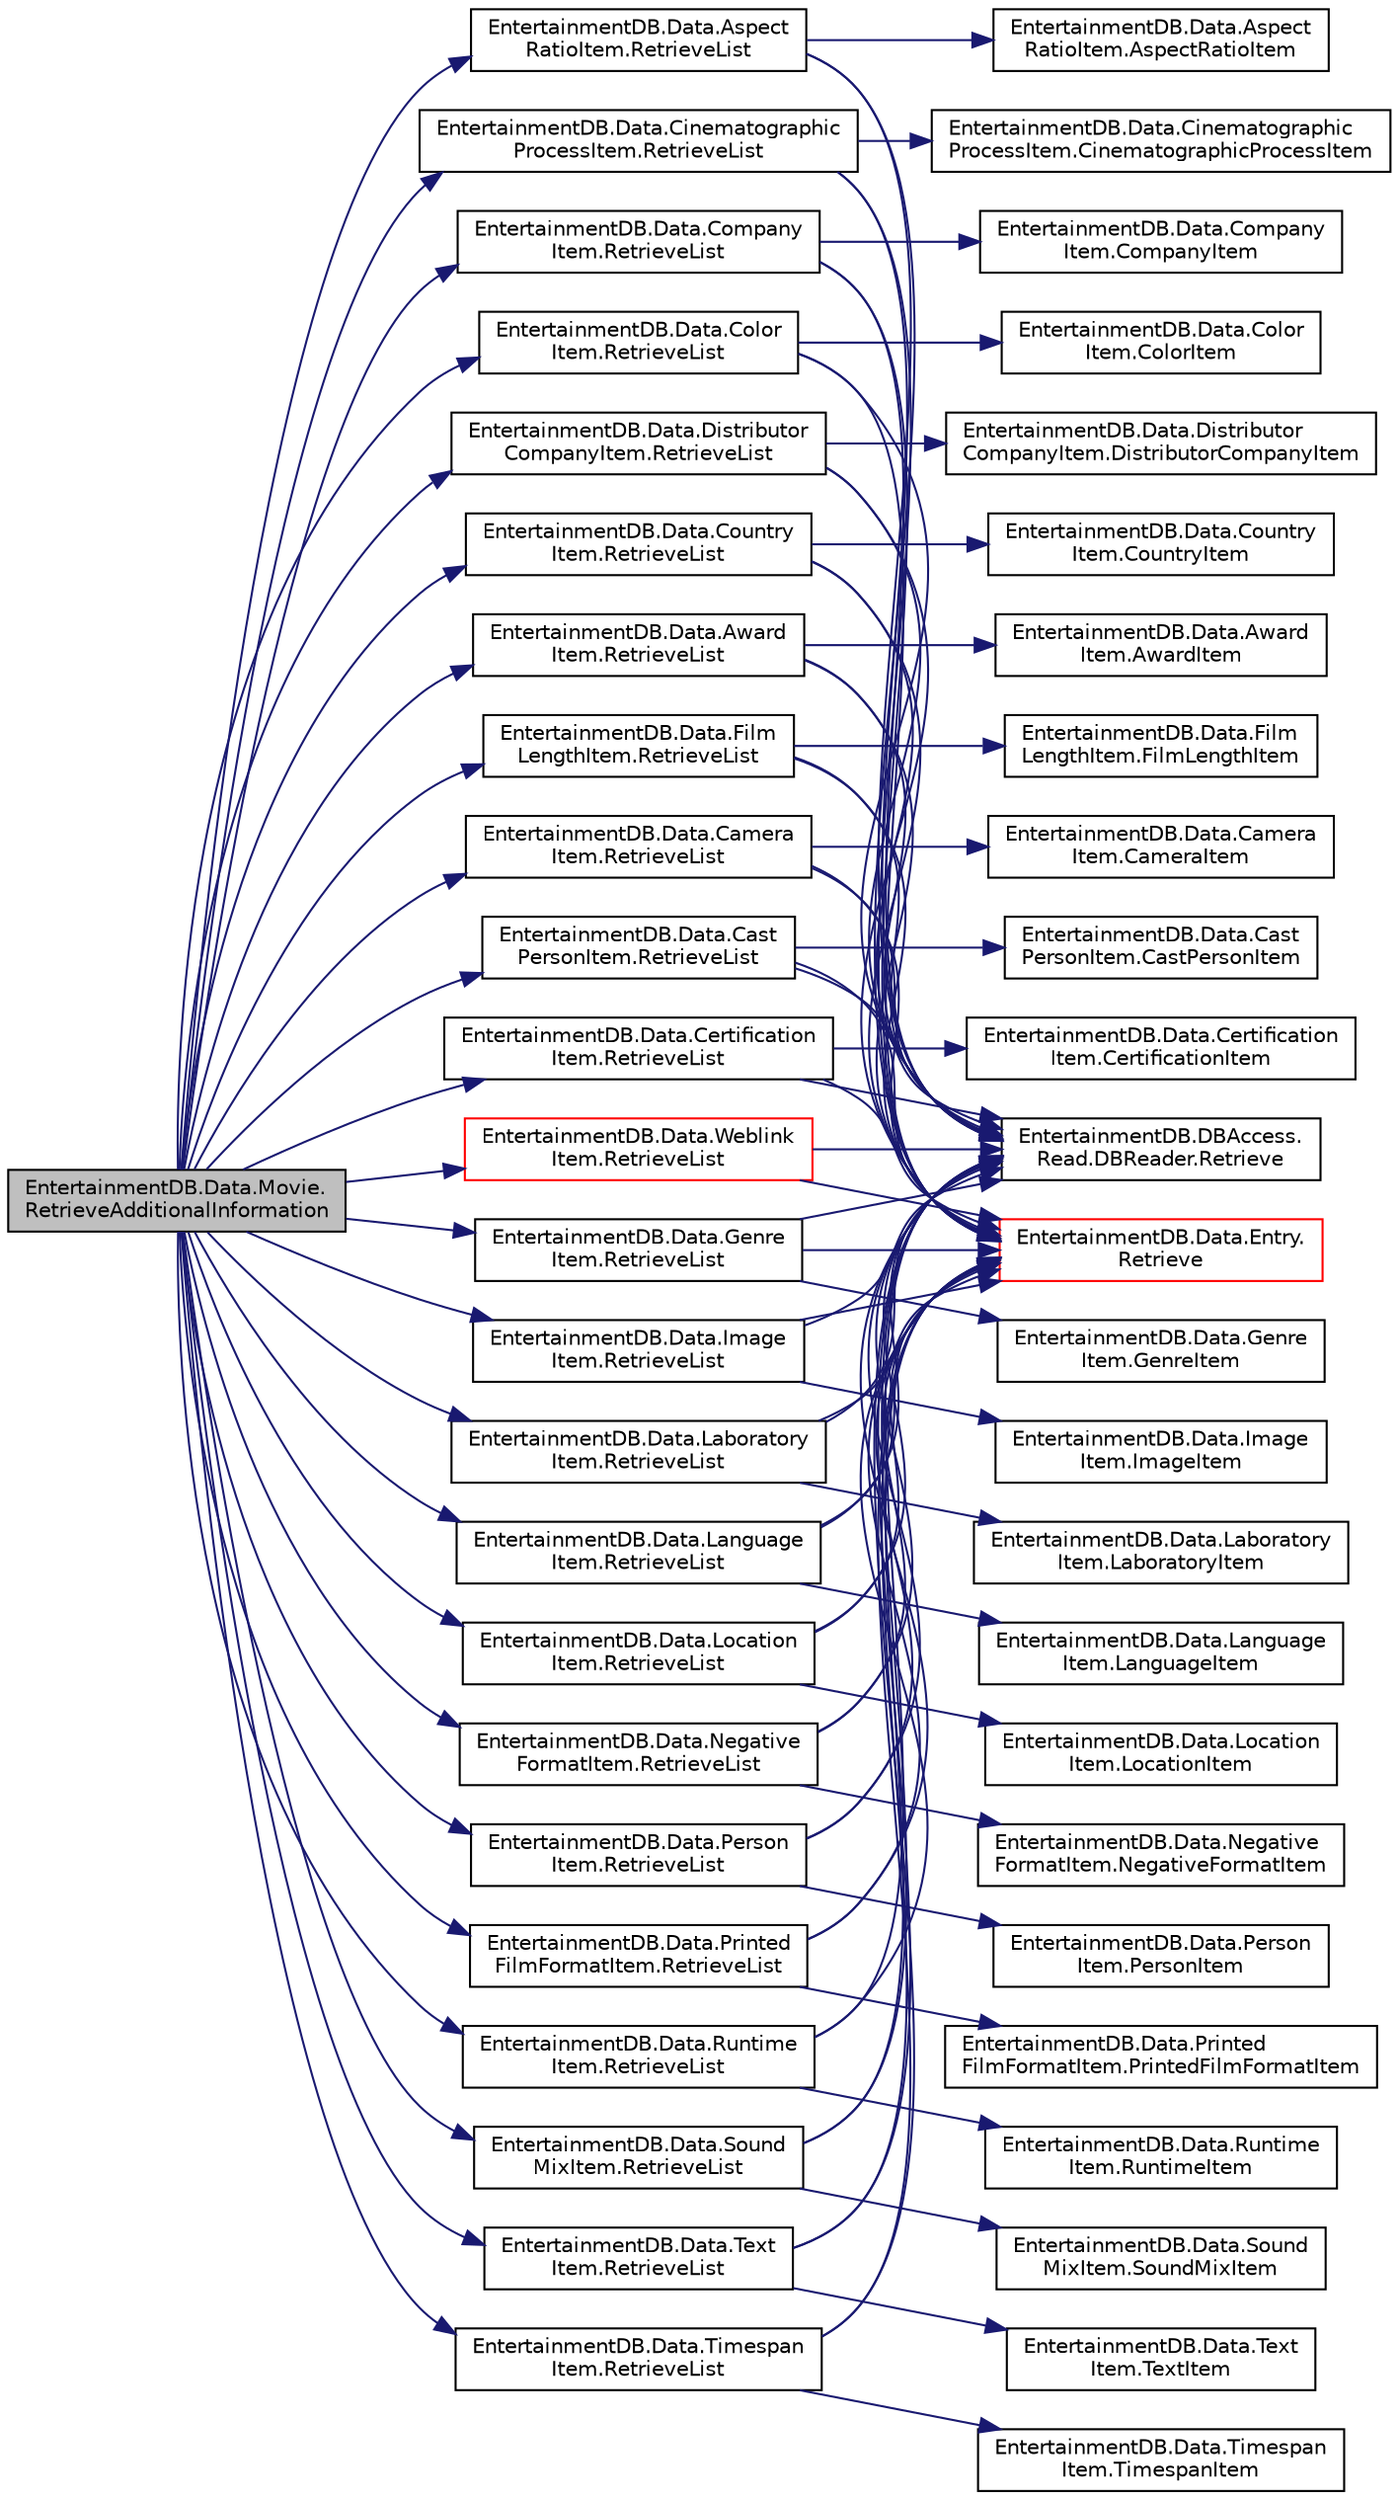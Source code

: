 digraph "EntertainmentDB.Data.Movie.RetrieveAdditionalInformation"
{
 // LATEX_PDF_SIZE
  edge [fontname="Helvetica",fontsize="10",labelfontname="Helvetica",labelfontsize="10"];
  node [fontname="Helvetica",fontsize="10",shape=record];
  rankdir="LR";
  Node1 [label="EntertainmentDB.Data.Movie.\lRetrieveAdditionalInformation",height=0.2,width=0.4,color="black", fillcolor="grey75", style="filled", fontcolor="black",tooltip="Retrieves the additional information of the movie from the database."];
  Node1 -> Node2 [color="midnightblue",fontsize="10",style="solid",fontname="Helvetica"];
  Node2 [label="EntertainmentDB.Data.Aspect\lRatioItem.RetrieveList",height=0.2,width=0.4,color="black", fillcolor="white", style="filled",URL="$df/d14/class_entertainment_d_b_1_1_data_1_1_aspect_ratio_item.html#a97f4a7c9230545f93dc75a6ac10ce515",tooltip="Retrieves a list of aspect ratio items from the database."];
  Node2 -> Node3 [color="midnightblue",fontsize="10",style="solid",fontname="Helvetica"];
  Node3 [label="EntertainmentDB.Data.Aspect\lRatioItem.AspectRatioItem",height=0.2,width=0.4,color="black", fillcolor="white", style="filled",URL="$df/d14/class_entertainment_d_b_1_1_data_1_1_aspect_ratio_item.html#abcda01d6d9517053b3fd2bc23dca4206",tooltip="Initializes an aspect ratio item with an empty id string."];
  Node2 -> Node4 [color="midnightblue",fontsize="10",style="solid",fontname="Helvetica"];
  Node4 [label="EntertainmentDB.Data.Entry.\lRetrieve",height=0.2,width=0.4,color="red", fillcolor="white", style="filled",URL="$dd/d79/class_entertainment_d_b_1_1_data_1_1_entry.html#a179b02ba040f9f25b2e1a535e7719652",tooltip="Retrieves the information of the entry from the database."];
  Node2 -> Node7 [color="midnightblue",fontsize="10",style="solid",fontname="Helvetica"];
  Node7 [label="EntertainmentDB.DBAccess.\lRead.DBReader.Retrieve",height=0.2,width=0.4,color="black", fillcolor="white", style="filled",URL="$d8/dcd/class_entertainment_d_b_1_1_d_b_access_1_1_read_1_1_d_b_reader.html#a408d344f093a53d1143079a2d1574cf6",tooltip="Retrieves the information from the database."];
  Node1 -> Node8 [color="midnightblue",fontsize="10",style="solid",fontname="Helvetica"];
  Node8 [label="EntertainmentDB.Data.Award\lItem.RetrieveList",height=0.2,width=0.4,color="black", fillcolor="white", style="filled",URL="$d7/d1c/class_entertainment_d_b_1_1_data_1_1_award_item.html#a6a1157b157f22af3d3e167e591b78d12",tooltip="Retrieves a list of award items from the database."];
  Node8 -> Node9 [color="midnightblue",fontsize="10",style="solid",fontname="Helvetica"];
  Node9 [label="EntertainmentDB.Data.Award\lItem.AwardItem",height=0.2,width=0.4,color="black", fillcolor="white", style="filled",URL="$d7/d1c/class_entertainment_d_b_1_1_data_1_1_award_item.html#ab3a30efb9e458e57af410143d902f6ba",tooltip="Initializes an award item with an empty id string."];
  Node8 -> Node4 [color="midnightblue",fontsize="10",style="solid",fontname="Helvetica"];
  Node8 -> Node7 [color="midnightblue",fontsize="10",style="solid",fontname="Helvetica"];
  Node1 -> Node10 [color="midnightblue",fontsize="10",style="solid",fontname="Helvetica"];
  Node10 [label="EntertainmentDB.Data.Camera\lItem.RetrieveList",height=0.2,width=0.4,color="black", fillcolor="white", style="filled",URL="$d9/dcf/class_entertainment_d_b_1_1_data_1_1_camera_item.html#a0d4e8e64ae120732b4b4d883845f7523",tooltip="Retrieves a list of camera items from the database."];
  Node10 -> Node11 [color="midnightblue",fontsize="10",style="solid",fontname="Helvetica"];
  Node11 [label="EntertainmentDB.Data.Camera\lItem.CameraItem",height=0.2,width=0.4,color="black", fillcolor="white", style="filled",URL="$d9/dcf/class_entertainment_d_b_1_1_data_1_1_camera_item.html#a8187bfa3cca1bbe2aec1bae2ea0c9343",tooltip="Initializes a camera item with an empty id string."];
  Node10 -> Node4 [color="midnightblue",fontsize="10",style="solid",fontname="Helvetica"];
  Node10 -> Node7 [color="midnightblue",fontsize="10",style="solid",fontname="Helvetica"];
  Node1 -> Node12 [color="midnightblue",fontsize="10",style="solid",fontname="Helvetica"];
  Node12 [label="EntertainmentDB.Data.Cast\lPersonItem.RetrieveList",height=0.2,width=0.4,color="black", fillcolor="white", style="filled",URL="$d9/d7a/class_entertainment_d_b_1_1_data_1_1_cast_person_item.html#abe4df94cdc203c2e50d0b0470bee4c3f",tooltip="Retrieves a list of person items from the database."];
  Node12 -> Node13 [color="midnightblue",fontsize="10",style="solid",fontname="Helvetica"];
  Node13 [label="EntertainmentDB.Data.Cast\lPersonItem.CastPersonItem",height=0.2,width=0.4,color="black", fillcolor="white", style="filled",URL="$d9/d7a/class_entertainment_d_b_1_1_data_1_1_cast_person_item.html#a340a1e639908ea4481ea8db01cd14f01",tooltip="Initializes a cast person item with an empty id string."];
  Node12 -> Node4 [color="midnightblue",fontsize="10",style="solid",fontname="Helvetica"];
  Node12 -> Node7 [color="midnightblue",fontsize="10",style="solid",fontname="Helvetica"];
  Node1 -> Node14 [color="midnightblue",fontsize="10",style="solid",fontname="Helvetica"];
  Node14 [label="EntertainmentDB.Data.Certification\lItem.RetrieveList",height=0.2,width=0.4,color="black", fillcolor="white", style="filled",URL="$d3/d37/class_entertainment_d_b_1_1_data_1_1_certification_item.html#abed900aca908e90d60e950ade89659fa",tooltip="Retrieves a list of certification items from the database."];
  Node14 -> Node15 [color="midnightblue",fontsize="10",style="solid",fontname="Helvetica"];
  Node15 [label="EntertainmentDB.Data.Certification\lItem.CertificationItem",height=0.2,width=0.4,color="black", fillcolor="white", style="filled",URL="$d3/d37/class_entertainment_d_b_1_1_data_1_1_certification_item.html#a4db1f64aa0757bc23b00070611b9ef1b",tooltip="Initializes a certification item with an empty id string."];
  Node14 -> Node4 [color="midnightblue",fontsize="10",style="solid",fontname="Helvetica"];
  Node14 -> Node7 [color="midnightblue",fontsize="10",style="solid",fontname="Helvetica"];
  Node1 -> Node16 [color="midnightblue",fontsize="10",style="solid",fontname="Helvetica"];
  Node16 [label="EntertainmentDB.Data.Cinematographic\lProcessItem.RetrieveList",height=0.2,width=0.4,color="black", fillcolor="white", style="filled",URL="$d3/d8c/class_entertainment_d_b_1_1_data_1_1_cinematographic_process_item.html#a691b59da9aba4297174245d8c9fb6372",tooltip="Retrieves a list of cinematographic process items from the database."];
  Node16 -> Node17 [color="midnightblue",fontsize="10",style="solid",fontname="Helvetica"];
  Node17 [label="EntertainmentDB.Data.Cinematographic\lProcessItem.CinematographicProcessItem",height=0.2,width=0.4,color="black", fillcolor="white", style="filled",URL="$d3/d8c/class_entertainment_d_b_1_1_data_1_1_cinematographic_process_item.html#ae16cae0a4d9055d6b124b602a1c4c701",tooltip="Initializes a cinematographic process item with an empty id string."];
  Node16 -> Node4 [color="midnightblue",fontsize="10",style="solid",fontname="Helvetica"];
  Node16 -> Node7 [color="midnightblue",fontsize="10",style="solid",fontname="Helvetica"];
  Node1 -> Node18 [color="midnightblue",fontsize="10",style="solid",fontname="Helvetica"];
  Node18 [label="EntertainmentDB.Data.Color\lItem.RetrieveList",height=0.2,width=0.4,color="black", fillcolor="white", style="filled",URL="$dd/d82/class_entertainment_d_b_1_1_data_1_1_color_item.html#ad0106da1a53feb50ae577d2f966b1595",tooltip="Retrieves a list of color items from the database."];
  Node18 -> Node19 [color="midnightblue",fontsize="10",style="solid",fontname="Helvetica"];
  Node19 [label="EntertainmentDB.Data.Color\lItem.ColorItem",height=0.2,width=0.4,color="black", fillcolor="white", style="filled",URL="$dd/d82/class_entertainment_d_b_1_1_data_1_1_color_item.html#a07f1c617b536c3d61b83b8ba7ec4656b",tooltip="Initializes a color item with an empty id string."];
  Node18 -> Node4 [color="midnightblue",fontsize="10",style="solid",fontname="Helvetica"];
  Node18 -> Node7 [color="midnightblue",fontsize="10",style="solid",fontname="Helvetica"];
  Node1 -> Node20 [color="midnightblue",fontsize="10",style="solid",fontname="Helvetica"];
  Node20 [label="EntertainmentDB.Data.Company\lItem.RetrieveList",height=0.2,width=0.4,color="black", fillcolor="white", style="filled",URL="$d4/de2/class_entertainment_d_b_1_1_data_1_1_company_item.html#a5e3eed1e8d5a3c138ef3b748e31074dd",tooltip="Retrieves a list of company items from the database."];
  Node20 -> Node21 [color="midnightblue",fontsize="10",style="solid",fontname="Helvetica"];
  Node21 [label="EntertainmentDB.Data.Company\lItem.CompanyItem",height=0.2,width=0.4,color="black", fillcolor="white", style="filled",URL="$d4/de2/class_entertainment_d_b_1_1_data_1_1_company_item.html#a9eb0889d08521b8ec5796e52ee5ace75",tooltip="Initializes a company item with an empty id string."];
  Node20 -> Node4 [color="midnightblue",fontsize="10",style="solid",fontname="Helvetica"];
  Node20 -> Node7 [color="midnightblue",fontsize="10",style="solid",fontname="Helvetica"];
  Node1 -> Node22 [color="midnightblue",fontsize="10",style="solid",fontname="Helvetica"];
  Node22 [label="EntertainmentDB.Data.Country\lItem.RetrieveList",height=0.2,width=0.4,color="black", fillcolor="white", style="filled",URL="$de/ddd/class_entertainment_d_b_1_1_data_1_1_country_item.html#ab51946ecc3d86fdad996d583bf8a8c54",tooltip="Retrieves a list of country items from the database."];
  Node22 -> Node23 [color="midnightblue",fontsize="10",style="solid",fontname="Helvetica"];
  Node23 [label="EntertainmentDB.Data.Country\lItem.CountryItem",height=0.2,width=0.4,color="black", fillcolor="white", style="filled",URL="$de/ddd/class_entertainment_d_b_1_1_data_1_1_country_item.html#a4891197a74d9cb003484be1c20715247",tooltip="Initializes a country item with an empty id string."];
  Node22 -> Node4 [color="midnightblue",fontsize="10",style="solid",fontname="Helvetica"];
  Node22 -> Node7 [color="midnightblue",fontsize="10",style="solid",fontname="Helvetica"];
  Node1 -> Node24 [color="midnightblue",fontsize="10",style="solid",fontname="Helvetica"];
  Node24 [label="EntertainmentDB.Data.Distributor\lCompanyItem.RetrieveList",height=0.2,width=0.4,color="black", fillcolor="white", style="filled",URL="$d3/deb/class_entertainment_d_b_1_1_data_1_1_distributor_company_item.html#ab4e6291f229629c021bc3238b8b62c3e",tooltip="Retrieves a list of distributor company items from the database."];
  Node24 -> Node25 [color="midnightblue",fontsize="10",style="solid",fontname="Helvetica"];
  Node25 [label="EntertainmentDB.Data.Distributor\lCompanyItem.DistributorCompanyItem",height=0.2,width=0.4,color="black", fillcolor="white", style="filled",URL="$d3/deb/class_entertainment_d_b_1_1_data_1_1_distributor_company_item.html#a2a005610314ee681e0ba68e53d3b4115",tooltip="Initializes a distributor company item with an empty id string."];
  Node24 -> Node4 [color="midnightblue",fontsize="10",style="solid",fontname="Helvetica"];
  Node24 -> Node7 [color="midnightblue",fontsize="10",style="solid",fontname="Helvetica"];
  Node1 -> Node26 [color="midnightblue",fontsize="10",style="solid",fontname="Helvetica"];
  Node26 [label="EntertainmentDB.Data.Film\lLengthItem.RetrieveList",height=0.2,width=0.4,color="black", fillcolor="white", style="filled",URL="$db/d9f/class_entertainment_d_b_1_1_data_1_1_film_length_item.html#a20332dad285cb335c8c6e56f00a70d58",tooltip="Retrieves a list of film length items from the database."];
  Node26 -> Node27 [color="midnightblue",fontsize="10",style="solid",fontname="Helvetica"];
  Node27 [label="EntertainmentDB.Data.Film\lLengthItem.FilmLengthItem",height=0.2,width=0.4,color="black", fillcolor="white", style="filled",URL="$db/d9f/class_entertainment_d_b_1_1_data_1_1_film_length_item.html#a9e4908e7e200ae9339db6f82ec56c3eb",tooltip="Initializes a film length item with an empty id string."];
  Node26 -> Node4 [color="midnightblue",fontsize="10",style="solid",fontname="Helvetica"];
  Node26 -> Node7 [color="midnightblue",fontsize="10",style="solid",fontname="Helvetica"];
  Node1 -> Node28 [color="midnightblue",fontsize="10",style="solid",fontname="Helvetica"];
  Node28 [label="EntertainmentDB.Data.Genre\lItem.RetrieveList",height=0.2,width=0.4,color="black", fillcolor="white", style="filled",URL="$de/df1/class_entertainment_d_b_1_1_data_1_1_genre_item.html#ab71e19fbb65b6ccea28b500ad1414787",tooltip="Retrieves a list of genre items from the database."];
  Node28 -> Node29 [color="midnightblue",fontsize="10",style="solid",fontname="Helvetica"];
  Node29 [label="EntertainmentDB.Data.Genre\lItem.GenreItem",height=0.2,width=0.4,color="black", fillcolor="white", style="filled",URL="$de/df1/class_entertainment_d_b_1_1_data_1_1_genre_item.html#a876bbf5a94ad9cb0ad905fcaf162f4fe",tooltip="Initializes a genre item with an empty id string."];
  Node28 -> Node4 [color="midnightblue",fontsize="10",style="solid",fontname="Helvetica"];
  Node28 -> Node7 [color="midnightblue",fontsize="10",style="solid",fontname="Helvetica"];
  Node1 -> Node30 [color="midnightblue",fontsize="10",style="solid",fontname="Helvetica"];
  Node30 [label="EntertainmentDB.Data.Image\lItem.RetrieveList",height=0.2,width=0.4,color="black", fillcolor="white", style="filled",URL="$d8/d47/class_entertainment_d_b_1_1_data_1_1_image_item.html#a8895c5edb830ea06525434a32a34ffdc",tooltip="Retrieves a list of image items from the database."];
  Node30 -> Node31 [color="midnightblue",fontsize="10",style="solid",fontname="Helvetica"];
  Node31 [label="EntertainmentDB.Data.Image\lItem.ImageItem",height=0.2,width=0.4,color="black", fillcolor="white", style="filled",URL="$d8/d47/class_entertainment_d_b_1_1_data_1_1_image_item.html#a4f7e40302a73e6847dafad73d6e15ef8",tooltip="Initializes an image item with an empty id string."];
  Node30 -> Node4 [color="midnightblue",fontsize="10",style="solid",fontname="Helvetica"];
  Node30 -> Node7 [color="midnightblue",fontsize="10",style="solid",fontname="Helvetica"];
  Node1 -> Node32 [color="midnightblue",fontsize="10",style="solid",fontname="Helvetica"];
  Node32 [label="EntertainmentDB.Data.Laboratory\lItem.RetrieveList",height=0.2,width=0.4,color="black", fillcolor="white", style="filled",URL="$dc/d25/class_entertainment_d_b_1_1_data_1_1_laboratory_item.html#aae8af2f1e0273609e479c0e175ef367b",tooltip="Retrieves a list of laboratory items from the database."];
  Node32 -> Node33 [color="midnightblue",fontsize="10",style="solid",fontname="Helvetica"];
  Node33 [label="EntertainmentDB.Data.Laboratory\lItem.LaboratoryItem",height=0.2,width=0.4,color="black", fillcolor="white", style="filled",URL="$dc/d25/class_entertainment_d_b_1_1_data_1_1_laboratory_item.html#ac6ccfb16994a3df68e899fa40b951987",tooltip="Initializes a laboratory item with an empty id string."];
  Node32 -> Node4 [color="midnightblue",fontsize="10",style="solid",fontname="Helvetica"];
  Node32 -> Node7 [color="midnightblue",fontsize="10",style="solid",fontname="Helvetica"];
  Node1 -> Node34 [color="midnightblue",fontsize="10",style="solid",fontname="Helvetica"];
  Node34 [label="EntertainmentDB.Data.Language\lItem.RetrieveList",height=0.2,width=0.4,color="black", fillcolor="white", style="filled",URL="$d4/d4f/class_entertainment_d_b_1_1_data_1_1_language_item.html#aa4639b30383c78620b127126a2aff877",tooltip="Retrieves a list of language items from the database."];
  Node34 -> Node35 [color="midnightblue",fontsize="10",style="solid",fontname="Helvetica"];
  Node35 [label="EntertainmentDB.Data.Language\lItem.LanguageItem",height=0.2,width=0.4,color="black", fillcolor="white", style="filled",URL="$d4/d4f/class_entertainment_d_b_1_1_data_1_1_language_item.html#a9af15511362af275e174dda0ff6d0095",tooltip="Initializes a language item with an empty id string."];
  Node34 -> Node4 [color="midnightblue",fontsize="10",style="solid",fontname="Helvetica"];
  Node34 -> Node7 [color="midnightblue",fontsize="10",style="solid",fontname="Helvetica"];
  Node1 -> Node36 [color="midnightblue",fontsize="10",style="solid",fontname="Helvetica"];
  Node36 [label="EntertainmentDB.Data.Location\lItem.RetrieveList",height=0.2,width=0.4,color="black", fillcolor="white", style="filled",URL="$d5/d74/class_entertainment_d_b_1_1_data_1_1_location_item.html#a81d3358663aeb7d00bec12c8298ab2f5",tooltip="Retrieves a list of location items from the database."];
  Node36 -> Node37 [color="midnightblue",fontsize="10",style="solid",fontname="Helvetica"];
  Node37 [label="EntertainmentDB.Data.Location\lItem.LocationItem",height=0.2,width=0.4,color="black", fillcolor="white", style="filled",URL="$d5/d74/class_entertainment_d_b_1_1_data_1_1_location_item.html#adaeb3fd3ecc6137802edd4de167a3bf8",tooltip="Initializes a location item with an empty id string."];
  Node36 -> Node4 [color="midnightblue",fontsize="10",style="solid",fontname="Helvetica"];
  Node36 -> Node7 [color="midnightblue",fontsize="10",style="solid",fontname="Helvetica"];
  Node1 -> Node38 [color="midnightblue",fontsize="10",style="solid",fontname="Helvetica"];
  Node38 [label="EntertainmentDB.Data.Negative\lFormatItem.RetrieveList",height=0.2,width=0.4,color="black", fillcolor="white", style="filled",URL="$d5/d5c/class_entertainment_d_b_1_1_data_1_1_negative_format_item.html#af11922e6cd92b8b67ff3d5e72499447d",tooltip="Retrieves a list of negative format items from the database."];
  Node38 -> Node39 [color="midnightblue",fontsize="10",style="solid",fontname="Helvetica"];
  Node39 [label="EntertainmentDB.Data.Negative\lFormatItem.NegativeFormatItem",height=0.2,width=0.4,color="black", fillcolor="white", style="filled",URL="$d5/d5c/class_entertainment_d_b_1_1_data_1_1_negative_format_item.html#ad3ae173fc072d6a4e83f66103dee1ae2",tooltip="Initializes a negative format item with an empty id string."];
  Node38 -> Node4 [color="midnightblue",fontsize="10",style="solid",fontname="Helvetica"];
  Node38 -> Node7 [color="midnightblue",fontsize="10",style="solid",fontname="Helvetica"];
  Node1 -> Node40 [color="midnightblue",fontsize="10",style="solid",fontname="Helvetica"];
  Node40 [label="EntertainmentDB.Data.Person\lItem.RetrieveList",height=0.2,width=0.4,color="black", fillcolor="white", style="filled",URL="$dd/d3b/class_entertainment_d_b_1_1_data_1_1_person_item.html#addd3f91622989a80367a06e97b9294e4",tooltip="Retrieves a list of person items from the database."];
  Node40 -> Node41 [color="midnightblue",fontsize="10",style="solid",fontname="Helvetica"];
  Node41 [label="EntertainmentDB.Data.Person\lItem.PersonItem",height=0.2,width=0.4,color="black", fillcolor="white", style="filled",URL="$dd/d3b/class_entertainment_d_b_1_1_data_1_1_person_item.html#a36d1a94ebc4f88b7c59082cf32a3651f",tooltip="Initializes a person item with an empty id string."];
  Node40 -> Node4 [color="midnightblue",fontsize="10",style="solid",fontname="Helvetica"];
  Node40 -> Node7 [color="midnightblue",fontsize="10",style="solid",fontname="Helvetica"];
  Node1 -> Node42 [color="midnightblue",fontsize="10",style="solid",fontname="Helvetica"];
  Node42 [label="EntertainmentDB.Data.Printed\lFilmFormatItem.RetrieveList",height=0.2,width=0.4,color="black", fillcolor="white", style="filled",URL="$d2/d4a/class_entertainment_d_b_1_1_data_1_1_printed_film_format_item.html#aa22e7cf47a087826a7bc7262826c0f51",tooltip="Retrieves a list of printed film format items from the database."];
  Node42 -> Node43 [color="midnightblue",fontsize="10",style="solid",fontname="Helvetica"];
  Node43 [label="EntertainmentDB.Data.Printed\lFilmFormatItem.PrintedFilmFormatItem",height=0.2,width=0.4,color="black", fillcolor="white", style="filled",URL="$d2/d4a/class_entertainment_d_b_1_1_data_1_1_printed_film_format_item.html#a325ba7743e02b1a7b5be9281d49b613e",tooltip="Initializes a printed film format item with an empty id string."];
  Node42 -> Node4 [color="midnightblue",fontsize="10",style="solid",fontname="Helvetica"];
  Node42 -> Node7 [color="midnightblue",fontsize="10",style="solid",fontname="Helvetica"];
  Node1 -> Node44 [color="midnightblue",fontsize="10",style="solid",fontname="Helvetica"];
  Node44 [label="EntertainmentDB.Data.Runtime\lItem.RetrieveList",height=0.2,width=0.4,color="black", fillcolor="white", style="filled",URL="$db/d8d/class_entertainment_d_b_1_1_data_1_1_runtime_item.html#a53cd4ad53968cb6ec596c7c9c979b451",tooltip="Retrieves a list of runtime items from the database."];
  Node44 -> Node4 [color="midnightblue",fontsize="10",style="solid",fontname="Helvetica"];
  Node44 -> Node7 [color="midnightblue",fontsize="10",style="solid",fontname="Helvetica"];
  Node44 -> Node45 [color="midnightblue",fontsize="10",style="solid",fontname="Helvetica"];
  Node45 [label="EntertainmentDB.Data.Runtime\lItem.RuntimeItem",height=0.2,width=0.4,color="black", fillcolor="white", style="filled",URL="$db/d8d/class_entertainment_d_b_1_1_data_1_1_runtime_item.html#a26b1aea0ccb58a92114451a0e80b67ec",tooltip="Initializes a runtime item with an empty id string."];
  Node1 -> Node46 [color="midnightblue",fontsize="10",style="solid",fontname="Helvetica"];
  Node46 [label="EntertainmentDB.Data.Sound\lMixItem.RetrieveList",height=0.2,width=0.4,color="black", fillcolor="white", style="filled",URL="$d5/d1f/class_entertainment_d_b_1_1_data_1_1_sound_mix_item.html#aea2e8ef8475c2632a4380fcac98a826b",tooltip="Retrieves a list of sound mix items from the database."];
  Node46 -> Node4 [color="midnightblue",fontsize="10",style="solid",fontname="Helvetica"];
  Node46 -> Node7 [color="midnightblue",fontsize="10",style="solid",fontname="Helvetica"];
  Node46 -> Node47 [color="midnightblue",fontsize="10",style="solid",fontname="Helvetica"];
  Node47 [label="EntertainmentDB.Data.Sound\lMixItem.SoundMixItem",height=0.2,width=0.4,color="black", fillcolor="white", style="filled",URL="$d5/d1f/class_entertainment_d_b_1_1_data_1_1_sound_mix_item.html#a987c4e65e67ccce09113666e98a02b0f",tooltip="Initializes a sound mix item with an empty id string."];
  Node1 -> Node48 [color="midnightblue",fontsize="10",style="solid",fontname="Helvetica"];
  Node48 [label="EntertainmentDB.Data.Text\lItem.RetrieveList",height=0.2,width=0.4,color="black", fillcolor="white", style="filled",URL="$dd/d76/class_entertainment_d_b_1_1_data_1_1_text_item.html#a26d7419faf9eeeb0b511fea242224db2",tooltip="Retrieves a list of text items from the database."];
  Node48 -> Node4 [color="midnightblue",fontsize="10",style="solid",fontname="Helvetica"];
  Node48 -> Node7 [color="midnightblue",fontsize="10",style="solid",fontname="Helvetica"];
  Node48 -> Node49 [color="midnightblue",fontsize="10",style="solid",fontname="Helvetica"];
  Node49 [label="EntertainmentDB.Data.Text\lItem.TextItem",height=0.2,width=0.4,color="black", fillcolor="white", style="filled",URL="$dd/d76/class_entertainment_d_b_1_1_data_1_1_text_item.html#ae99519a64afed2944d84a4b6488a7812",tooltip="Initializes a text item with an empty id string."];
  Node1 -> Node50 [color="midnightblue",fontsize="10",style="solid",fontname="Helvetica"];
  Node50 [label="EntertainmentDB.Data.Timespan\lItem.RetrieveList",height=0.2,width=0.4,color="black", fillcolor="white", style="filled",URL="$d0/da8/class_entertainment_d_b_1_1_data_1_1_timespan_item.html#a3b81ccbce774b89824d09af0f139c64d",tooltip="Retrieves a list of time span items from the database."];
  Node50 -> Node4 [color="midnightblue",fontsize="10",style="solid",fontname="Helvetica"];
  Node50 -> Node7 [color="midnightblue",fontsize="10",style="solid",fontname="Helvetica"];
  Node50 -> Node51 [color="midnightblue",fontsize="10",style="solid",fontname="Helvetica"];
  Node51 [label="EntertainmentDB.Data.Timespan\lItem.TimespanItem",height=0.2,width=0.4,color="black", fillcolor="white", style="filled",URL="$d0/da8/class_entertainment_d_b_1_1_data_1_1_timespan_item.html#aaa9a40be9aac21ad7bf635e2d7fb9642",tooltip="Initializes a time span item with an empty id string."];
  Node1 -> Node52 [color="midnightblue",fontsize="10",style="solid",fontname="Helvetica"];
  Node52 [label="EntertainmentDB.Data.Weblink\lItem.RetrieveList",height=0.2,width=0.4,color="red", fillcolor="white", style="filled",URL="$d0/de6/class_entertainment_d_b_1_1_data_1_1_weblink_item.html#a7f980617eacfddb1677e7ef01e52bbd1",tooltip="Retrieves a list of weblink items from the database."];
  Node52 -> Node4 [color="midnightblue",fontsize="10",style="solid",fontname="Helvetica"];
  Node52 -> Node7 [color="midnightblue",fontsize="10",style="solid",fontname="Helvetica"];
}
